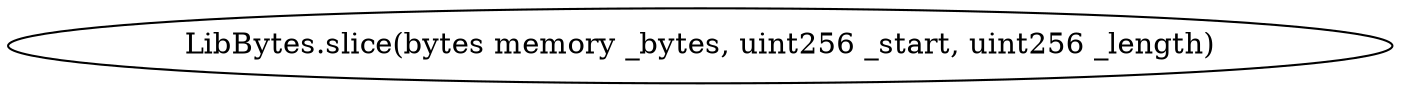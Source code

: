 digraph "" {
	graph [bb="0,0,559.03,36"];
	node [label="\N"];
	"LibBytes.slice(bytes memory _bytes, uint256 _start, uint256 _length)"	 [height=0.5,
		pos="279.51,18",
		width=7.7643];
}
